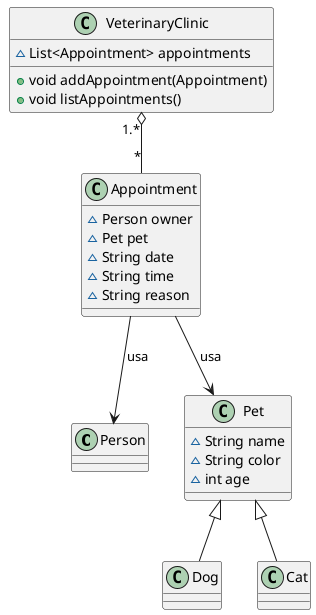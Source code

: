 @startuml
class Person {
}
class Appointment {
~ Person owner
~ Pet pet
~ String date
~ String time
~ String reason
}
class VeterinaryClinic {
~ List<Appointment> appointments
+ void addAppointment(Appointment)
+ void listAppointments()
}
class Dog {
}

class Cat {
}
class Pet {
~ String name
~ String color
~ int age
}


Pet <|-- Dog
Pet <|-- Cat

VeterinaryClinic "1.*" o-- "*" Appointment

Appointment --> Person : usa
Appointment --> Pet : usa


@enduml